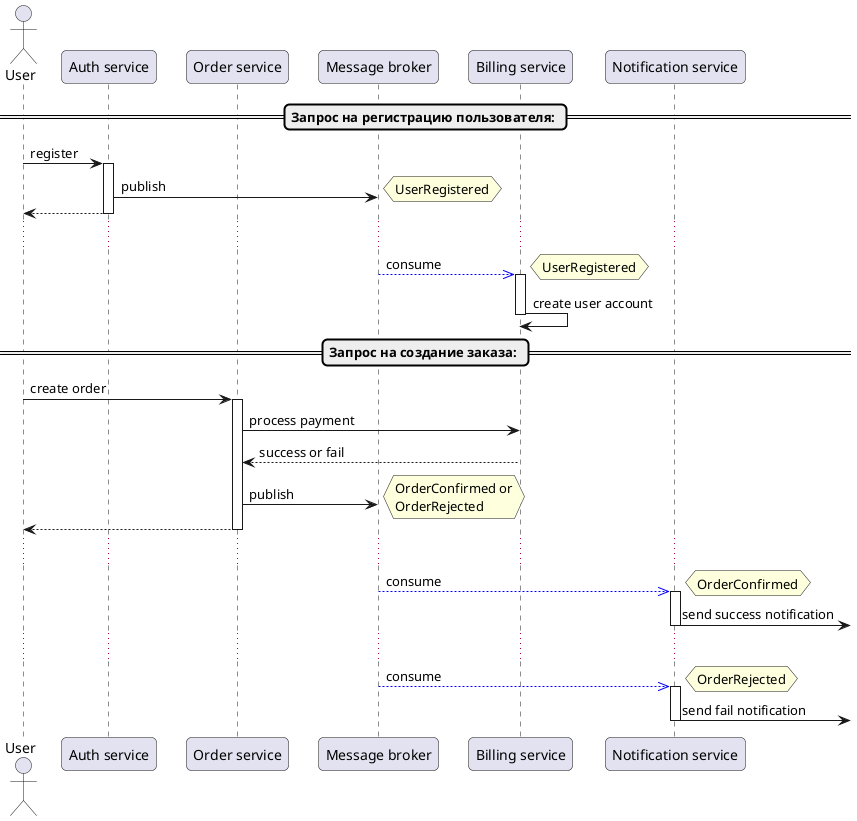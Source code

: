 @startuml
'https://plantuml.com/sequence-diagram

skinparam roundcorner 10
skinparam ParticipantPadding 10

actor User
participant "Auth service" as Auth
participant "Order service" as Order
participant "Message broker" as Broker
participant "Billing service" as Billing
participant "Notification service" as Notification

== Запрос на регистрацию пользователя: ==

User -> Auth : register
activate Auth
Auth -> Broker: publish
hnote right: UserRegistered
User <-- Auth
deactivate Auth
...
Broker -[#0000FF]-->> Billing: consume
hnote right: UserRegistered
activate Billing
Billing -> Billing: create user account
deactivate Billing

== Запрос на создание заказа: ==
User -> Order: create order
activate Order
Order -> Billing: process payment
Order <-- Billing: success or fail
Order -> Broker: publish
hnote right
OrderConfirmed or
OrderRejected
end note
User <-- Order
deactivate Order
...
Broker -[#0000FF]-->> Notification: consume
hnote right: OrderConfirmed
activate Notification
Notification -> : send success notification
deactivate Notification
...
Broker -[#0000FF]-->> Notification: consume
hnote right: OrderRejected
activate Notification
Notification -> : send fail notification
deactivate Notification
@enduml